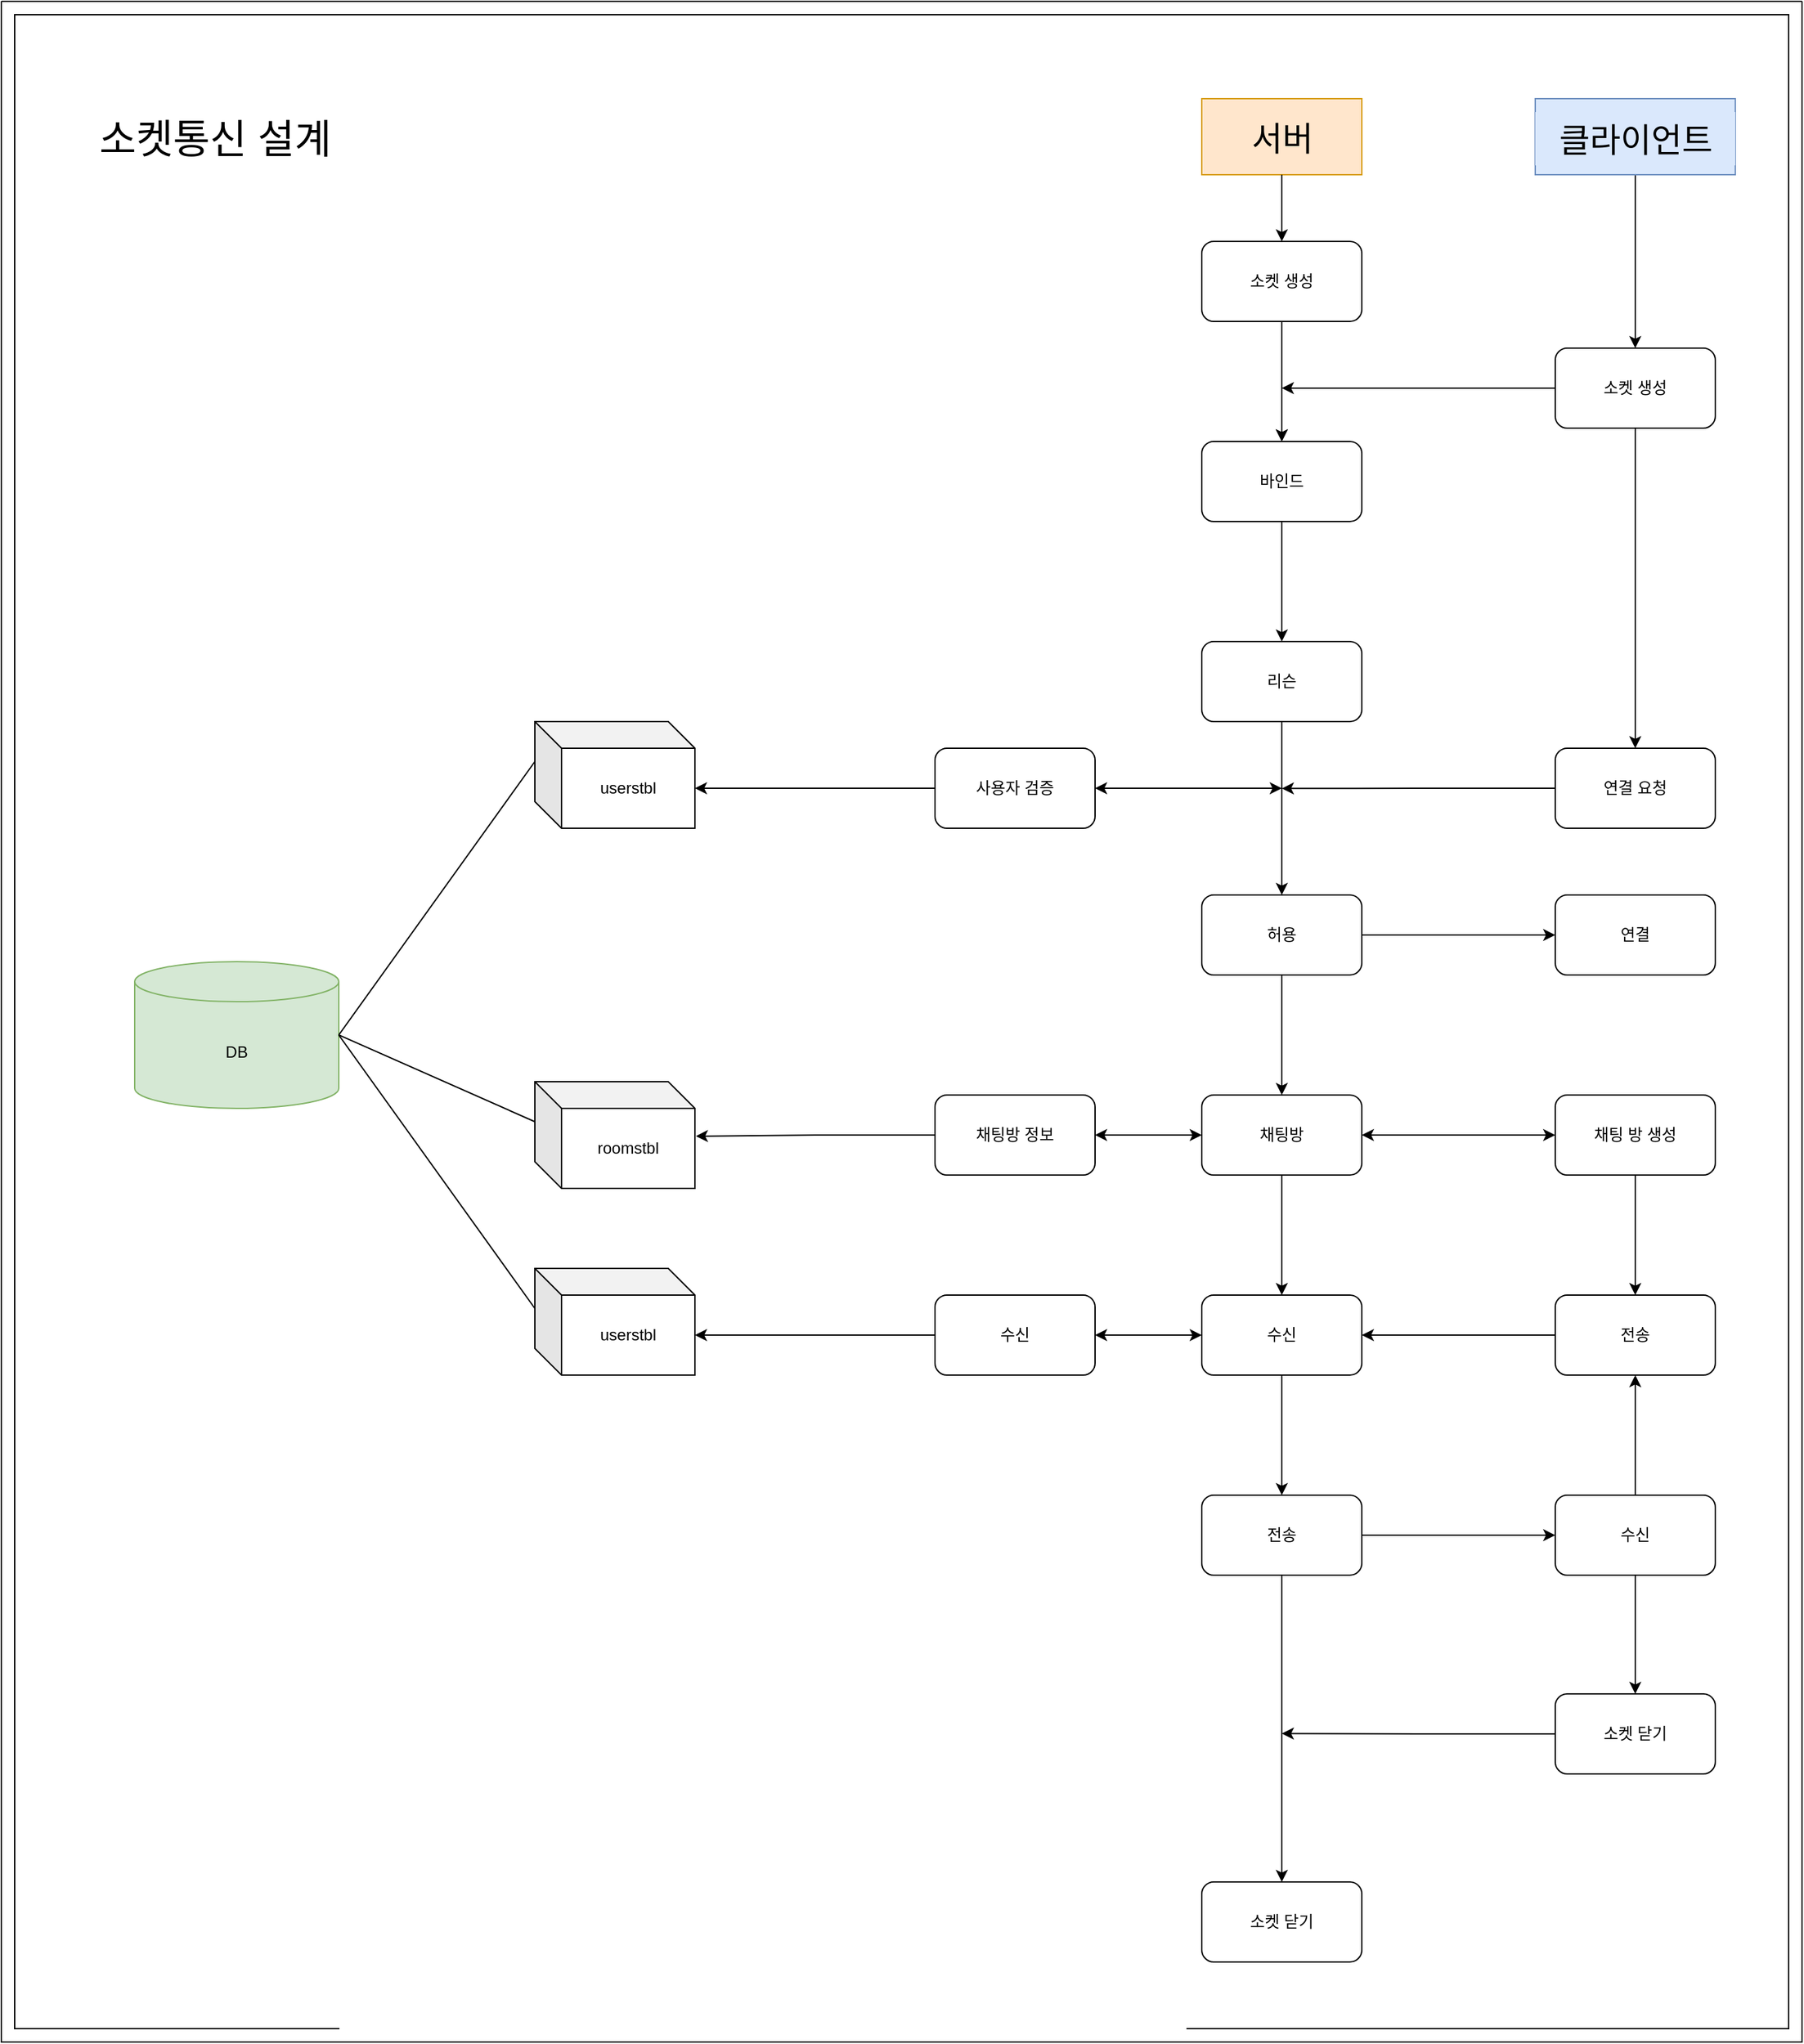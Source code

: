 <mxfile version="24.7.10">
  <diagram name="페이지-1" id="bTiiNHjyBIzRynycfl4v">
    <mxGraphModel dx="2514" dy="868" grid="1" gridSize="10" guides="1" tooltips="1" connect="1" arrows="1" fold="1" page="1" pageScale="1" pageWidth="827" pageHeight="1169" math="0" shadow="0">
      <root>
        <mxCell id="0" />
        <mxCell id="1" parent="0" />
        <mxCell id="yUY2D14tYoqnfr_yBajZ-43" value="" style="swimlane;startSize=0;" parent="1" vertex="1">
          <mxGeometry x="-550" y="30" width="1350" height="1530" as="geometry" />
        </mxCell>
        <mxCell id="s178CNuZc9Gh2SPo8cym-2" value="" style="rounded=0;whiteSpace=wrap;html=1;" vertex="1" parent="yUY2D14tYoqnfr_yBajZ-43">
          <mxGeometry x="10" y="10" width="1330" height="1510" as="geometry" />
        </mxCell>
        <mxCell id="g9z6lTZiuhYvATAemZ8_-34" value="수신" style="rounded=1;whiteSpace=wrap;html=1;" parent="yUY2D14tYoqnfr_yBajZ-43" vertex="1">
          <mxGeometry x="700" y="970" width="120" height="60" as="geometry" />
        </mxCell>
        <mxCell id="yUY2D14tYoqnfr_yBajZ-4" value="사용자 검증" style="rounded=1;whiteSpace=wrap;html=1;" parent="yUY2D14tYoqnfr_yBajZ-43" vertex="1">
          <mxGeometry x="700" y="560" width="120" height="60" as="geometry" />
        </mxCell>
        <mxCell id="yUY2D14tYoqnfr_yBajZ-15" value="userstbl" style="shape=cube;whiteSpace=wrap;html=1;boundedLbl=1;backgroundOutline=1;darkOpacity=0.05;darkOpacity2=0.1;" parent="yUY2D14tYoqnfr_yBajZ-43" vertex="1">
          <mxGeometry x="400" y="540" width="120" height="80" as="geometry" />
        </mxCell>
        <mxCell id="yUY2D14tYoqnfr_yBajZ-16" value="userstbl" style="shape=cube;whiteSpace=wrap;html=1;boundedLbl=1;backgroundOutline=1;darkOpacity=0.05;darkOpacity2=0.1;" parent="yUY2D14tYoqnfr_yBajZ-43" vertex="1">
          <mxGeometry x="400" y="950" width="120" height="80" as="geometry" />
        </mxCell>
        <mxCell id="yUY2D14tYoqnfr_yBajZ-24" value="채팅방 정보" style="rounded=1;whiteSpace=wrap;html=1;" parent="yUY2D14tYoqnfr_yBajZ-43" vertex="1">
          <mxGeometry x="700" y="820" width="120" height="60" as="geometry" />
        </mxCell>
        <mxCell id="yUY2D14tYoqnfr_yBajZ-35" value="roomstbl" style="shape=cube;whiteSpace=wrap;html=1;boundedLbl=1;backgroundOutline=1;darkOpacity=0.05;darkOpacity2=0.1;" parent="yUY2D14tYoqnfr_yBajZ-43" vertex="1">
          <mxGeometry x="400" y="810" width="120" height="80" as="geometry" />
        </mxCell>
        <mxCell id="yUY2D14tYoqnfr_yBajZ-36" style="edgeStyle=orthogonalEdgeStyle;rounded=0;orthogonalLoop=1;jettySize=auto;html=1;exitX=0;exitY=0.5;exitDx=0;exitDy=0;entryX=0;entryY=0;entryDx=120.0;entryDy=50;entryPerimeter=0;" parent="yUY2D14tYoqnfr_yBajZ-43" source="yUY2D14tYoqnfr_yBajZ-4" target="yUY2D14tYoqnfr_yBajZ-15" edge="1">
          <mxGeometry relative="1" as="geometry" />
        </mxCell>
        <mxCell id="yUY2D14tYoqnfr_yBajZ-37" style="edgeStyle=orthogonalEdgeStyle;rounded=0;orthogonalLoop=1;jettySize=auto;html=1;exitX=0;exitY=0.5;exitDx=0;exitDy=0;entryX=1.006;entryY=0.511;entryDx=0;entryDy=0;entryPerimeter=0;" parent="yUY2D14tYoqnfr_yBajZ-43" source="yUY2D14tYoqnfr_yBajZ-24" target="yUY2D14tYoqnfr_yBajZ-35" edge="1">
          <mxGeometry relative="1" as="geometry" />
        </mxCell>
        <mxCell id="yUY2D14tYoqnfr_yBajZ-38" style="edgeStyle=orthogonalEdgeStyle;rounded=0;orthogonalLoop=1;jettySize=auto;html=1;exitX=0;exitY=0.5;exitDx=0;exitDy=0;entryX=0;entryY=0;entryDx=120.0;entryDy=50;entryPerimeter=0;" parent="yUY2D14tYoqnfr_yBajZ-43" source="g9z6lTZiuhYvATAemZ8_-34" target="yUY2D14tYoqnfr_yBajZ-16" edge="1">
          <mxGeometry relative="1" as="geometry" />
        </mxCell>
        <mxCell id="yUY2D14tYoqnfr_yBajZ-41" value="DB" style="shape=cylinder3;whiteSpace=wrap;html=1;boundedLbl=1;backgroundOutline=1;size=15;fillColor=#d5e8d4;strokeColor=#82b366;" parent="yUY2D14tYoqnfr_yBajZ-43" vertex="1">
          <mxGeometry x="100" y="720" width="153" height="110" as="geometry" />
        </mxCell>
        <mxCell id="yUY2D14tYoqnfr_yBajZ-47" value="" style="endArrow=none;html=1;rounded=0;entryX=0;entryY=0;entryDx=0;entryDy=30;entryPerimeter=0;exitX=1;exitY=0.5;exitDx=0;exitDy=0;exitPerimeter=0;" parent="yUY2D14tYoqnfr_yBajZ-43" source="yUY2D14tYoqnfr_yBajZ-41" target="yUY2D14tYoqnfr_yBajZ-15" edge="1">
          <mxGeometry width="50" height="50" relative="1" as="geometry">
            <mxPoint x="330" y="870" as="sourcePoint" />
            <mxPoint x="380" y="820" as="targetPoint" />
          </mxGeometry>
        </mxCell>
        <mxCell id="yUY2D14tYoqnfr_yBajZ-48" value="" style="endArrow=none;html=1;rounded=0;entryX=0;entryY=0;entryDx=0;entryDy=30;entryPerimeter=0;exitX=1;exitY=0.5;exitDx=0;exitDy=0;exitPerimeter=0;" parent="yUY2D14tYoqnfr_yBajZ-43" source="yUY2D14tYoqnfr_yBajZ-41" target="yUY2D14tYoqnfr_yBajZ-16" edge="1">
          <mxGeometry width="50" height="50" relative="1" as="geometry">
            <mxPoint x="-60" y="790" as="sourcePoint" />
            <mxPoint x="380" y="820" as="targetPoint" />
          </mxGeometry>
        </mxCell>
        <mxCell id="yUY2D14tYoqnfr_yBajZ-49" value="" style="endArrow=none;html=1;rounded=0;entryX=0;entryY=0;entryDx=0;entryDy=30;entryPerimeter=0;exitX=1;exitY=0.5;exitDx=0;exitDy=0;exitPerimeter=0;" parent="yUY2D14tYoqnfr_yBajZ-43" source="yUY2D14tYoqnfr_yBajZ-41" target="yUY2D14tYoqnfr_yBajZ-35" edge="1">
          <mxGeometry width="50" height="50" relative="1" as="geometry">
            <mxPoint x="-50" y="710" as="sourcePoint" />
            <mxPoint x="380" y="820" as="targetPoint" />
          </mxGeometry>
        </mxCell>
        <mxCell id="g9z6lTZiuhYvATAemZ8_-8" value="연결 요청" style="rounded=1;whiteSpace=wrap;html=1;" parent="yUY2D14tYoqnfr_yBajZ-43" vertex="1">
          <mxGeometry x="1165" y="560" width="120" height="60" as="geometry" />
        </mxCell>
        <mxCell id="g9z6lTZiuhYvATAemZ8_-10" value="전송" style="rounded=1;whiteSpace=wrap;html=1;" parent="yUY2D14tYoqnfr_yBajZ-43" vertex="1">
          <mxGeometry x="1165" y="970" width="120" height="60" as="geometry" />
        </mxCell>
        <mxCell id="g9z6lTZiuhYvATAemZ8_-42" style="edgeStyle=orthogonalEdgeStyle;rounded=0;orthogonalLoop=1;jettySize=auto;html=1;exitX=0.5;exitY=0;exitDx=0;exitDy=0;entryX=0.5;entryY=1;entryDx=0;entryDy=0;" parent="yUY2D14tYoqnfr_yBajZ-43" source="g9z6lTZiuhYvATAemZ8_-12" target="g9z6lTZiuhYvATAemZ8_-10" edge="1">
          <mxGeometry relative="1" as="geometry" />
        </mxCell>
        <mxCell id="g9z6lTZiuhYvATAemZ8_-43" style="edgeStyle=orthogonalEdgeStyle;rounded=0;orthogonalLoop=1;jettySize=auto;html=1;exitX=0.5;exitY=1;exitDx=0;exitDy=0;entryX=0.5;entryY=0;entryDx=0;entryDy=0;" parent="yUY2D14tYoqnfr_yBajZ-43" source="g9z6lTZiuhYvATAemZ8_-12" target="g9z6lTZiuhYvATAemZ8_-14" edge="1">
          <mxGeometry relative="1" as="geometry" />
        </mxCell>
        <mxCell id="g9z6lTZiuhYvATAemZ8_-12" value="수신" style="rounded=1;whiteSpace=wrap;html=1;" parent="yUY2D14tYoqnfr_yBajZ-43" vertex="1">
          <mxGeometry x="1165" y="1120" width="120" height="60" as="geometry" />
        </mxCell>
        <mxCell id="g9z6lTZiuhYvATAemZ8_-14" value="소켓 닫기" style="rounded=1;whiteSpace=wrap;html=1;" parent="yUY2D14tYoqnfr_yBajZ-43" vertex="1">
          <mxGeometry x="1165" y="1269" width="120" height="60" as="geometry" />
        </mxCell>
        <mxCell id="g9z6lTZiuhYvATAemZ8_-25" style="edgeStyle=orthogonalEdgeStyle;rounded=0;orthogonalLoop=1;jettySize=auto;html=1;exitX=0.5;exitY=1;exitDx=0;exitDy=0;entryX=0.5;entryY=0;entryDx=0;entryDy=0;" parent="yUY2D14tYoqnfr_yBajZ-43" source="g9z6lTZiuhYvATAemZ8_-23" target="g9z6lTZiuhYvATAemZ8_-8" edge="1">
          <mxGeometry relative="1" as="geometry" />
        </mxCell>
        <mxCell id="g9z6lTZiuhYvATAemZ8_-23" value="소켓 생성" style="rounded=1;whiteSpace=wrap;html=1;" parent="yUY2D14tYoqnfr_yBajZ-43" vertex="1">
          <mxGeometry x="1165" y="260" width="120" height="60" as="geometry" />
        </mxCell>
        <mxCell id="yUY2D14tYoqnfr_yBajZ-34" style="edgeStyle=orthogonalEdgeStyle;rounded=0;orthogonalLoop=1;jettySize=auto;html=1;exitX=0.5;exitY=1;exitDx=0;exitDy=0;entryX=0.5;entryY=0;entryDx=0;entryDy=0;" parent="yUY2D14tYoqnfr_yBajZ-43" source="yUY2D14tYoqnfr_yBajZ-18" target="g9z6lTZiuhYvATAemZ8_-10" edge="1">
          <mxGeometry relative="1" as="geometry" />
        </mxCell>
        <mxCell id="yUY2D14tYoqnfr_yBajZ-18" value="채팅 방 생성" style="rounded=1;whiteSpace=wrap;html=1;" parent="yUY2D14tYoqnfr_yBajZ-43" vertex="1">
          <mxGeometry x="1165" y="820" width="120" height="60" as="geometry" />
        </mxCell>
        <mxCell id="yUY2D14tYoqnfr_yBajZ-20" value="연결" style="rounded=1;whiteSpace=wrap;html=1;" parent="yUY2D14tYoqnfr_yBajZ-43" vertex="1">
          <mxGeometry x="1165" y="670" width="120" height="60" as="geometry" />
        </mxCell>
        <mxCell id="s178CNuZc9Gh2SPo8cym-7" style="edgeStyle=orthogonalEdgeStyle;rounded=0;orthogonalLoop=1;jettySize=auto;html=1;exitX=0.5;exitY=1;exitDx=0;exitDy=0;entryX=0.5;entryY=0;entryDx=0;entryDy=0;" edge="1" parent="yUY2D14tYoqnfr_yBajZ-43" source="s178CNuZc9Gh2SPo8cym-4" target="g9z6lTZiuhYvATAemZ8_-23">
          <mxGeometry relative="1" as="geometry" />
        </mxCell>
        <mxCell id="s178CNuZc9Gh2SPo8cym-4" value="" style="rounded=0;whiteSpace=wrap;html=1;fillColor=#dae8fc;strokeColor=#6c8ebf;" vertex="1" parent="yUY2D14tYoqnfr_yBajZ-43">
          <mxGeometry x="1150" y="73" width="150" height="57" as="geometry" />
        </mxCell>
        <mxCell id="s178CNuZc9Gh2SPo8cym-3" value="" style="rounded=0;whiteSpace=wrap;html=1;fillColor=#ffe6cc;strokeColor=#d79b00;" vertex="1" parent="yUY2D14tYoqnfr_yBajZ-43">
          <mxGeometry x="900" y="73" width="120" height="57" as="geometry" />
        </mxCell>
        <mxCell id="g9z6lTZiuhYvATAemZ8_-32" value="클라이언트" style="text;html=1;align=center;verticalAlign=middle;resizable=0;points=[];autosize=1;strokeColor=none;fillColor=#dae8fc;fontSize=25;" parent="yUY2D14tYoqnfr_yBajZ-43" vertex="1">
          <mxGeometry x="1150" y="83" width="150" height="40" as="geometry" />
        </mxCell>
        <mxCell id="g9z6lTZiuhYvATAemZ8_-31" value="서버" style="text;html=1;align=center;verticalAlign=middle;resizable=0;points=[];autosize=1;strokeColor=none;fillColor=none;fontSize=25;" parent="yUY2D14tYoqnfr_yBajZ-43" vertex="1">
          <mxGeometry x="925" y="81.5" width="70" height="40" as="geometry" />
        </mxCell>
        <mxCell id="g9z6lTZiuhYvATAemZ8_-16" style="edgeStyle=orthogonalEdgeStyle;rounded=0;orthogonalLoop=1;jettySize=auto;html=1;exitX=0.5;exitY=1;exitDx=0;exitDy=0;entryX=0.5;entryY=0;entryDx=0;entryDy=0;" parent="1" target="g9z6lTZiuhYvATAemZ8_-4" edge="1">
          <mxGeometry relative="1" as="geometry">
            <mxPoint x="410" y="350" as="sourcePoint" />
          </mxGeometry>
        </mxCell>
        <mxCell id="g9z6lTZiuhYvATAemZ8_-3" value="소켓 생성" style="rounded=1;whiteSpace=wrap;html=1;" parent="1" vertex="1">
          <mxGeometry x="350" y="210" width="120" height="60" as="geometry" />
        </mxCell>
        <mxCell id="g9z6lTZiuhYvATAemZ8_-17" style="edgeStyle=orthogonalEdgeStyle;rounded=0;orthogonalLoop=1;jettySize=auto;html=1;exitX=0.5;exitY=1;exitDx=0;exitDy=0;entryX=0.5;entryY=0;entryDx=0;entryDy=0;" parent="1" source="g9z6lTZiuhYvATAemZ8_-4" target="g9z6lTZiuhYvATAemZ8_-5" edge="1">
          <mxGeometry relative="1" as="geometry" />
        </mxCell>
        <mxCell id="g9z6lTZiuhYvATAemZ8_-4" value="바인드" style="rounded=1;whiteSpace=wrap;html=1;" parent="1" vertex="1">
          <mxGeometry x="350" y="360" width="120" height="60" as="geometry" />
        </mxCell>
        <mxCell id="g9z6lTZiuhYvATAemZ8_-18" style="edgeStyle=orthogonalEdgeStyle;rounded=0;orthogonalLoop=1;jettySize=auto;html=1;exitX=0.5;exitY=1;exitDx=0;exitDy=0;entryX=0.5;entryY=0;entryDx=0;entryDy=0;" parent="1" source="g9z6lTZiuhYvATAemZ8_-5" target="g9z6lTZiuhYvATAemZ8_-6" edge="1">
          <mxGeometry relative="1" as="geometry" />
        </mxCell>
        <mxCell id="g9z6lTZiuhYvATAemZ8_-5" value="리슨" style="rounded=1;whiteSpace=wrap;html=1;" parent="1" vertex="1">
          <mxGeometry x="350" y="510" width="120" height="60" as="geometry" />
        </mxCell>
        <mxCell id="yUY2D14tYoqnfr_yBajZ-22" style="edgeStyle=orthogonalEdgeStyle;rounded=0;orthogonalLoop=1;jettySize=auto;html=1;exitX=1;exitY=0.5;exitDx=0;exitDy=0;entryX=0;entryY=0.5;entryDx=0;entryDy=0;" parent="1" source="g9z6lTZiuhYvATAemZ8_-6" target="yUY2D14tYoqnfr_yBajZ-20" edge="1">
          <mxGeometry relative="1" as="geometry" />
        </mxCell>
        <mxCell id="yUY2D14tYoqnfr_yBajZ-32" style="edgeStyle=orthogonalEdgeStyle;rounded=0;orthogonalLoop=1;jettySize=auto;html=1;exitX=0.5;exitY=1;exitDx=0;exitDy=0;entryX=0.5;entryY=0;entryDx=0;entryDy=0;" parent="1" source="g9z6lTZiuhYvATAemZ8_-6" target="yUY2D14tYoqnfr_yBajZ-19" edge="1">
          <mxGeometry relative="1" as="geometry" />
        </mxCell>
        <mxCell id="g9z6lTZiuhYvATAemZ8_-6" value="허용" style="rounded=1;whiteSpace=wrap;html=1;" parent="1" vertex="1">
          <mxGeometry x="350" y="700" width="120" height="60" as="geometry" />
        </mxCell>
        <mxCell id="yUY2D14tYoqnfr_yBajZ-21" style="edgeStyle=orthogonalEdgeStyle;rounded=0;orthogonalLoop=1;jettySize=auto;html=1;exitX=0;exitY=0.5;exitDx=0;exitDy=0;" parent="1" source="g9z6lTZiuhYvATAemZ8_-8" edge="1">
          <mxGeometry relative="1" as="geometry">
            <mxPoint x="410" y="620.143" as="targetPoint" />
          </mxGeometry>
        </mxCell>
        <mxCell id="g9z6lTZiuhYvATAemZ8_-38" style="edgeStyle=orthogonalEdgeStyle;rounded=0;orthogonalLoop=1;jettySize=auto;html=1;exitX=0.5;exitY=1;exitDx=0;exitDy=0;entryX=0.5;entryY=0;entryDx=0;entryDy=0;" parent="1" source="g9z6lTZiuhYvATAemZ8_-9" target="g9z6lTZiuhYvATAemZ8_-11" edge="1">
          <mxGeometry relative="1" as="geometry" />
        </mxCell>
        <mxCell id="g9z6lTZiuhYvATAemZ8_-9" value="수신" style="rounded=1;whiteSpace=wrap;html=1;" parent="1" vertex="1">
          <mxGeometry x="350" y="1000" width="120" height="60" as="geometry" />
        </mxCell>
        <mxCell id="g9z6lTZiuhYvATAemZ8_-29" style="edgeStyle=orthogonalEdgeStyle;rounded=0;orthogonalLoop=1;jettySize=auto;html=1;exitX=0;exitY=0.5;exitDx=0;exitDy=0;entryX=1;entryY=0.5;entryDx=0;entryDy=0;" parent="1" source="g9z6lTZiuhYvATAemZ8_-10" target="g9z6lTZiuhYvATAemZ8_-9" edge="1">
          <mxGeometry relative="1" as="geometry" />
        </mxCell>
        <mxCell id="g9z6lTZiuhYvATAemZ8_-41" style="edgeStyle=orthogonalEdgeStyle;rounded=0;orthogonalLoop=1;jettySize=auto;html=1;exitX=1;exitY=0.5;exitDx=0;exitDy=0;entryX=0;entryY=0.5;entryDx=0;entryDy=0;" parent="1" source="g9z6lTZiuhYvATAemZ8_-11" target="g9z6lTZiuhYvATAemZ8_-12" edge="1">
          <mxGeometry relative="1" as="geometry" />
        </mxCell>
        <mxCell id="g9z6lTZiuhYvATAemZ8_-44" style="edgeStyle=orthogonalEdgeStyle;rounded=0;orthogonalLoop=1;jettySize=auto;html=1;exitX=0.5;exitY=1;exitDx=0;exitDy=0;entryX=0.5;entryY=0;entryDx=0;entryDy=0;" parent="1" source="g9z6lTZiuhYvATAemZ8_-11" target="g9z6lTZiuhYvATAemZ8_-15" edge="1">
          <mxGeometry relative="1" as="geometry" />
        </mxCell>
        <mxCell id="g9z6lTZiuhYvATAemZ8_-11" value="전송" style="rounded=1;whiteSpace=wrap;html=1;" parent="1" vertex="1">
          <mxGeometry x="350" y="1150" width="120" height="60" as="geometry" />
        </mxCell>
        <mxCell id="yUY2D14tYoqnfr_yBajZ-31" style="edgeStyle=orthogonalEdgeStyle;rounded=0;orthogonalLoop=1;jettySize=auto;html=1;exitX=0;exitY=0.5;exitDx=0;exitDy=0;" parent="1" source="g9z6lTZiuhYvATAemZ8_-14" edge="1">
          <mxGeometry relative="1" as="geometry">
            <mxPoint x="410" y="1328.714" as="targetPoint" />
          </mxGeometry>
        </mxCell>
        <mxCell id="g9z6lTZiuhYvATAemZ8_-15" value="소켓 닫기" style="rounded=1;whiteSpace=wrap;html=1;" parent="1" vertex="1">
          <mxGeometry x="350" y="1440" width="120" height="60" as="geometry" />
        </mxCell>
        <mxCell id="g9z6lTZiuhYvATAemZ8_-22" value="" style="edgeStyle=orthogonalEdgeStyle;rounded=0;orthogonalLoop=1;jettySize=auto;html=1;exitX=0.5;exitY=1;exitDx=0;exitDy=0;entryX=0.5;entryY=0;entryDx=0;entryDy=0;" parent="1" source="g9z6lTZiuhYvATAemZ8_-3" target="g9z6lTZiuhYvATAemZ8_-4" edge="1">
          <mxGeometry relative="1" as="geometry">
            <mxPoint x="410" y="270" as="sourcePoint" />
            <mxPoint x="410" y="290" as="targetPoint" />
          </mxGeometry>
        </mxCell>
        <mxCell id="g9z6lTZiuhYvATAemZ8_-24" style="edgeStyle=orthogonalEdgeStyle;rounded=0;orthogonalLoop=1;jettySize=auto;html=1;exitX=0;exitY=0.5;exitDx=0;exitDy=0;" parent="1" source="g9z6lTZiuhYvATAemZ8_-23" edge="1">
          <mxGeometry relative="1" as="geometry">
            <mxPoint x="410" y="320" as="targetPoint" />
          </mxGeometry>
        </mxCell>
        <mxCell id="yUY2D14tYoqnfr_yBajZ-9" value="" style="endArrow=classic;startArrow=classic;html=1;rounded=0;exitX=1;exitY=0.5;exitDx=0;exitDy=0;" parent="1" source="yUY2D14tYoqnfr_yBajZ-4" edge="1">
          <mxGeometry width="50" height="50" relative="1" as="geometry">
            <mxPoint x="390" y="620" as="sourcePoint" />
            <mxPoint x="410" y="620" as="targetPoint" />
          </mxGeometry>
        </mxCell>
        <mxCell id="yUY2D14tYoqnfr_yBajZ-33" style="edgeStyle=orthogonalEdgeStyle;rounded=0;orthogonalLoop=1;jettySize=auto;html=1;exitX=0.5;exitY=1;exitDx=0;exitDy=0;entryX=0.5;entryY=0;entryDx=0;entryDy=0;" parent="1" source="yUY2D14tYoqnfr_yBajZ-19" target="g9z6lTZiuhYvATAemZ8_-9" edge="1">
          <mxGeometry relative="1" as="geometry" />
        </mxCell>
        <mxCell id="yUY2D14tYoqnfr_yBajZ-19" value="채팅방" style="rounded=1;whiteSpace=wrap;html=1;" parent="1" vertex="1">
          <mxGeometry x="350" y="850" width="120" height="60" as="geometry" />
        </mxCell>
        <mxCell id="yUY2D14tYoqnfr_yBajZ-25" value="" style="endArrow=classic;startArrow=classic;html=1;rounded=0;entryX=0;entryY=0.5;entryDx=0;entryDy=0;exitX=1;exitY=0.5;exitDx=0;exitDy=0;" parent="1" source="yUY2D14tYoqnfr_yBajZ-19" target="yUY2D14tYoqnfr_yBajZ-18" edge="1">
          <mxGeometry width="50" height="50" relative="1" as="geometry">
            <mxPoint x="130" y="1070" as="sourcePoint" />
            <mxPoint x="180" y="1020" as="targetPoint" />
          </mxGeometry>
        </mxCell>
        <mxCell id="yUY2D14tYoqnfr_yBajZ-26" value="" style="endArrow=classic;startArrow=classic;html=1;rounded=0;entryX=0;entryY=0.5;entryDx=0;entryDy=0;exitX=1;exitY=0.5;exitDx=0;exitDy=0;" parent="1" source="yUY2D14tYoqnfr_yBajZ-24" target="yUY2D14tYoqnfr_yBajZ-19" edge="1">
          <mxGeometry width="50" height="50" relative="1" as="geometry">
            <mxPoint x="130" y="1070" as="sourcePoint" />
            <mxPoint x="180" y="1020" as="targetPoint" />
          </mxGeometry>
        </mxCell>
        <mxCell id="yUY2D14tYoqnfr_yBajZ-40" value="" style="endArrow=classic;startArrow=classic;html=1;rounded=0;entryX=0;entryY=0.5;entryDx=0;entryDy=0;exitX=1;exitY=0.5;exitDx=0;exitDy=0;" parent="1" source="g9z6lTZiuhYvATAemZ8_-34" target="g9z6lTZiuhYvATAemZ8_-9" edge="1">
          <mxGeometry width="50" height="50" relative="1" as="geometry">
            <mxPoint x="130" y="1070" as="sourcePoint" />
            <mxPoint x="180" y="1020" as="targetPoint" />
          </mxGeometry>
        </mxCell>
        <mxCell id="s178CNuZc9Gh2SPo8cym-1" value="소켓통신 설계" style="text;html=1;align=center;verticalAlign=middle;resizable=0;points=[];autosize=1;strokeColor=none;fillColor=none;fontSize=30;" vertex="1" parent="1">
          <mxGeometry x="-495" y="108" width="210" height="50" as="geometry" />
        </mxCell>
        <mxCell id="s178CNuZc9Gh2SPo8cym-6" style="edgeStyle=orthogonalEdgeStyle;rounded=0;orthogonalLoop=1;jettySize=auto;html=1;exitX=0.5;exitY=1;exitDx=0;exitDy=0;entryX=0.5;entryY=0;entryDx=0;entryDy=0;" edge="1" parent="1" source="s178CNuZc9Gh2SPo8cym-3" target="g9z6lTZiuhYvATAemZ8_-3">
          <mxGeometry relative="1" as="geometry" />
        </mxCell>
      </root>
    </mxGraphModel>
  </diagram>
</mxfile>
